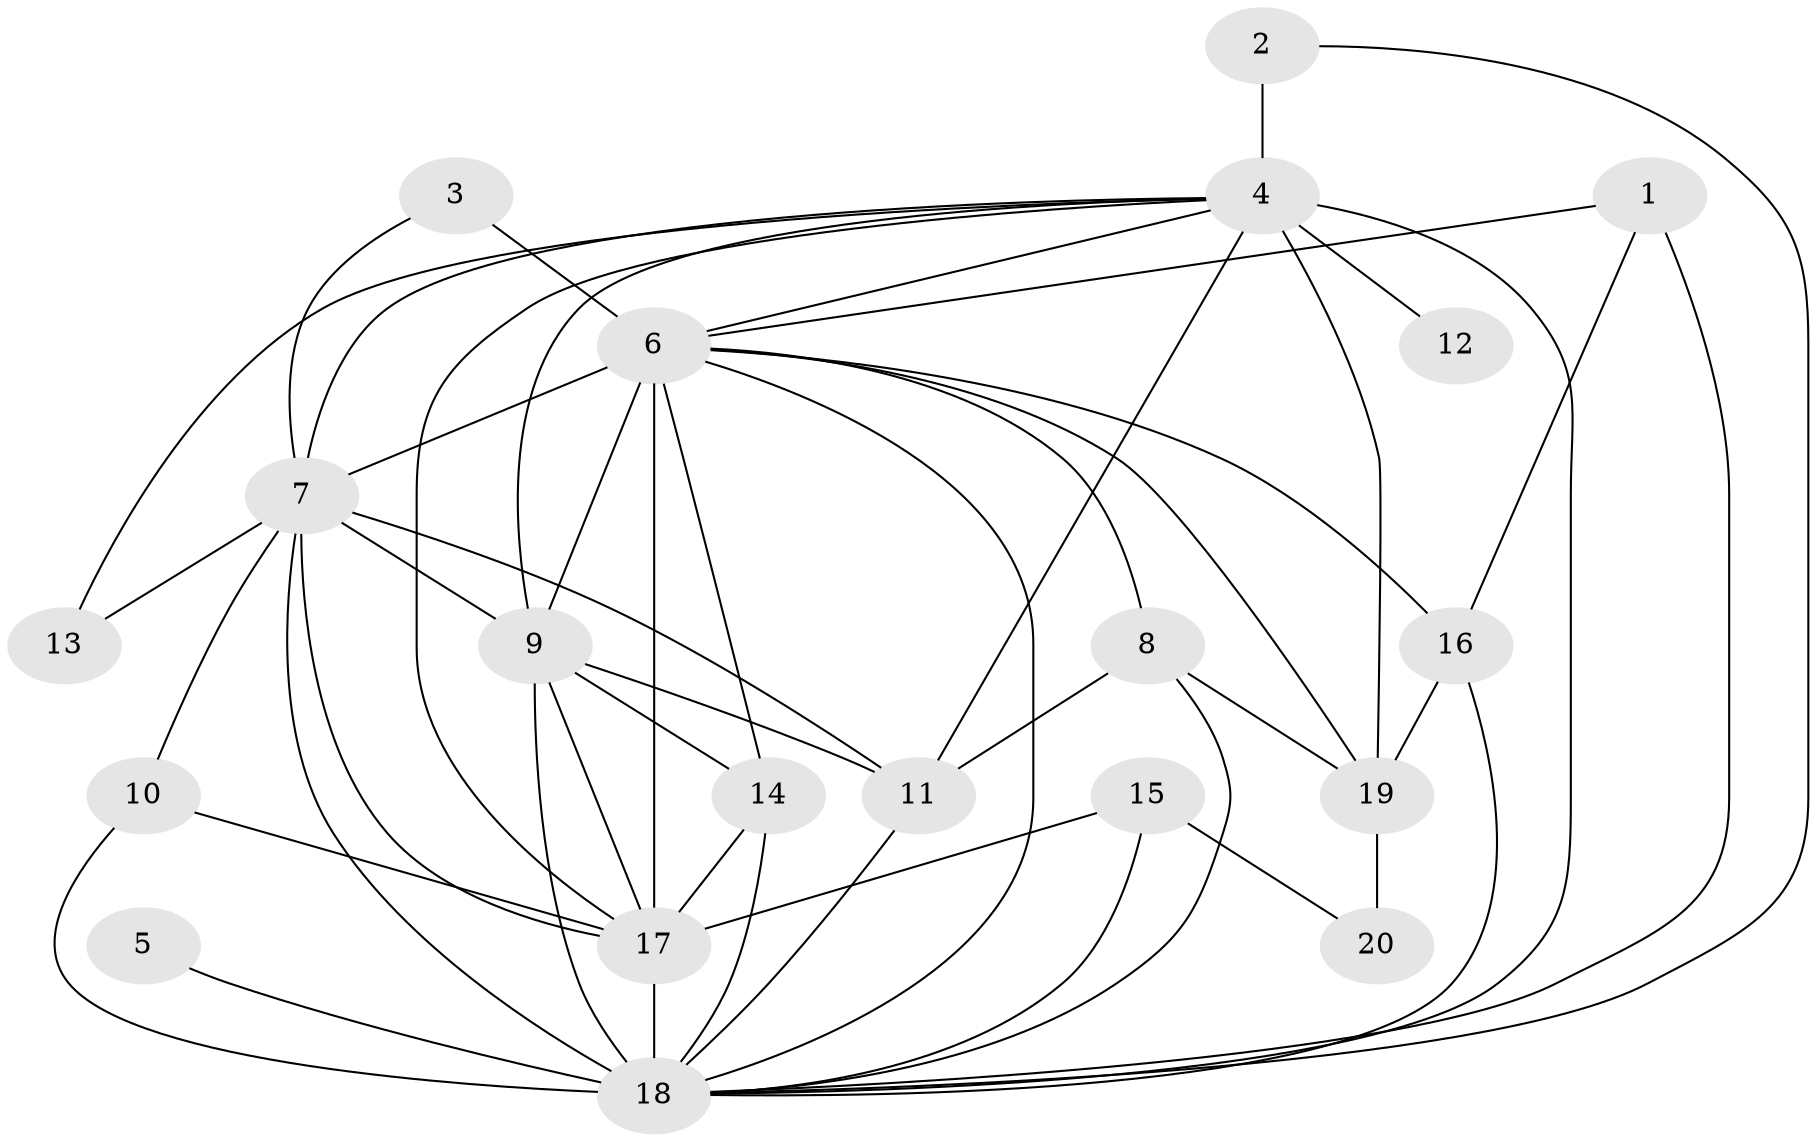 // original degree distribution, {16: 0.03076923076923077, 14: 0.015384615384615385, 15: 0.015384615384615385, 26: 0.015384615384615385, 13: 0.03076923076923077, 19: 0.015384615384615385, 21: 0.015384615384615385, 20: 0.015384615384615385, 2: 0.6153846153846154, 3: 0.12307692307692308, 5: 0.046153846153846156, 6: 0.015384615384615385, 4: 0.046153846153846156}
// Generated by graph-tools (version 1.1) at 2025/36/03/04/25 23:36:34]
// undirected, 20 vertices, 50 edges
graph export_dot {
  node [color=gray90,style=filled];
  1;
  2;
  3;
  4;
  5;
  6;
  7;
  8;
  9;
  10;
  11;
  12;
  13;
  14;
  15;
  16;
  17;
  18;
  19;
  20;
  1 -- 6 [weight=1.0];
  1 -- 16 [weight=1.0];
  1 -- 18 [weight=1.0];
  2 -- 4 [weight=2.0];
  2 -- 18 [weight=1.0];
  3 -- 6 [weight=1.0];
  3 -- 7 [weight=1.0];
  4 -- 6 [weight=1.0];
  4 -- 7 [weight=1.0];
  4 -- 9 [weight=3.0];
  4 -- 11 [weight=1.0];
  4 -- 12 [weight=1.0];
  4 -- 13 [weight=1.0];
  4 -- 17 [weight=2.0];
  4 -- 18 [weight=5.0];
  4 -- 19 [weight=1.0];
  5 -- 18 [weight=1.0];
  6 -- 7 [weight=3.0];
  6 -- 8 [weight=1.0];
  6 -- 9 [weight=6.0];
  6 -- 14 [weight=1.0];
  6 -- 16 [weight=1.0];
  6 -- 17 [weight=3.0];
  6 -- 18 [weight=6.0];
  6 -- 19 [weight=1.0];
  7 -- 9 [weight=2.0];
  7 -- 10 [weight=1.0];
  7 -- 11 [weight=2.0];
  7 -- 13 [weight=1.0];
  7 -- 17 [weight=3.0];
  7 -- 18 [weight=6.0];
  8 -- 11 [weight=1.0];
  8 -- 18 [weight=1.0];
  8 -- 19 [weight=1.0];
  9 -- 11 [weight=1.0];
  9 -- 14 [weight=1.0];
  9 -- 17 [weight=4.0];
  9 -- 18 [weight=7.0];
  10 -- 17 [weight=2.0];
  10 -- 18 [weight=1.0];
  11 -- 18 [weight=1.0];
  14 -- 17 [weight=1.0];
  14 -- 18 [weight=1.0];
  15 -- 17 [weight=2.0];
  15 -- 18 [weight=3.0];
  15 -- 20 [weight=1.0];
  16 -- 18 [weight=2.0];
  16 -- 19 [weight=1.0];
  17 -- 18 [weight=7.0];
  19 -- 20 [weight=1.0];
}
